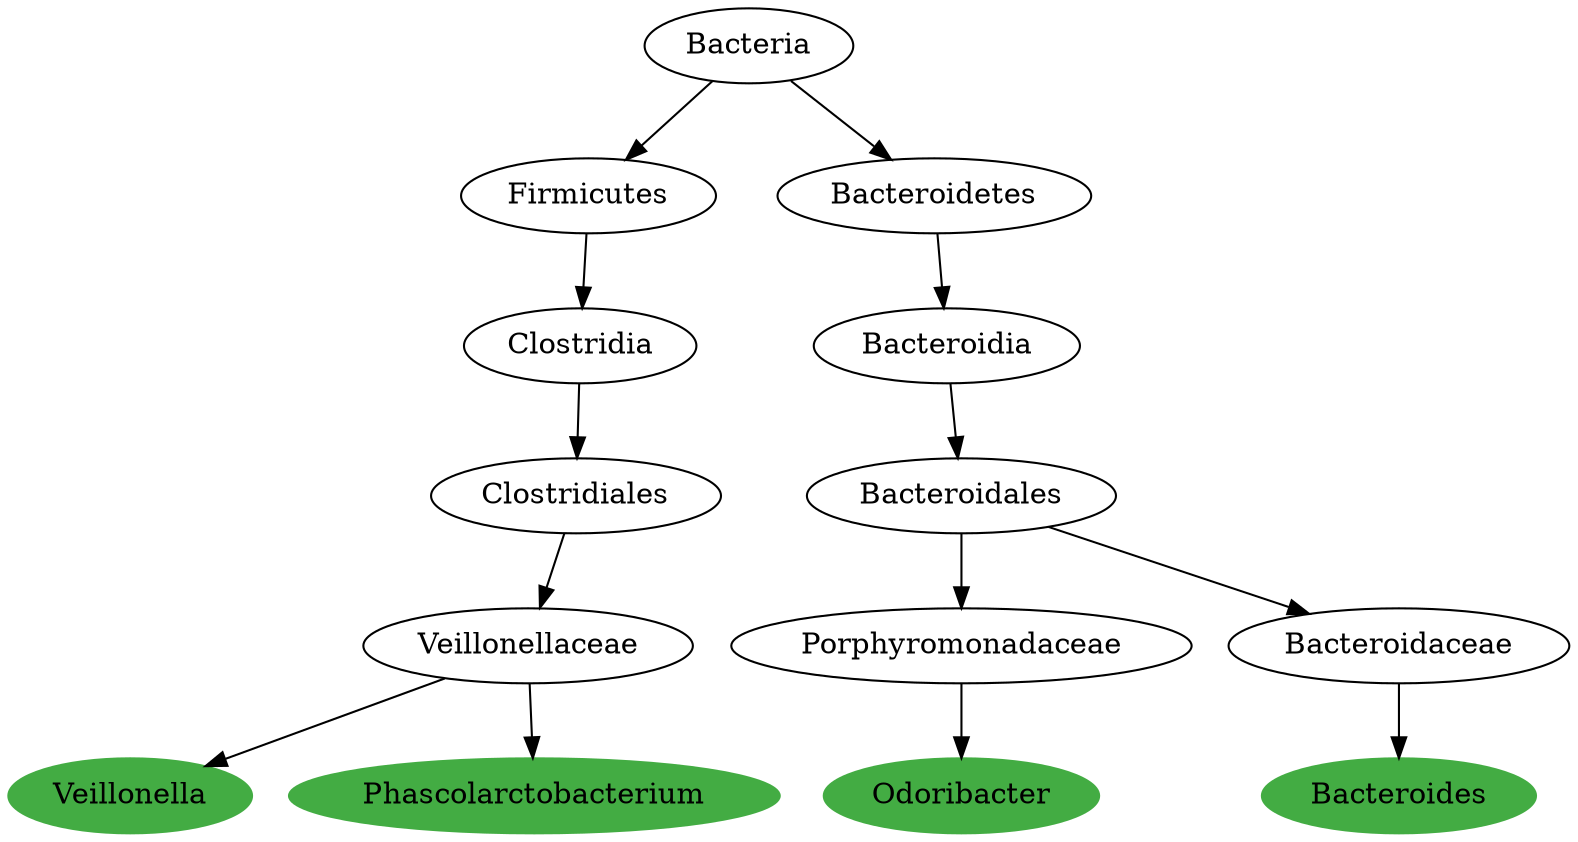 digraph G { 
	VeillonellaceaeVeillonella [label="Veillonella", color="#43AC43", style=filled];
	ClostridialesVeillonellaceae [label="Veillonellaceae"];
	VeillonellaceaeVeillonella [label="Veillonella"];
	ClostridialesVeillonellaceae -> VeillonellaceaeVeillonella;
	ClostridiaClostridiales [label="Clostridiales"];
	ClostridialesVeillonellaceae [label="Veillonellaceae"];
	ClostridiaClostridiales -> ClostridialesVeillonellaceae;
	FirmicutesClostridia [label="Clostridia"];
	ClostridiaClostridiales [label="Clostridiales"];
	FirmicutesClostridia -> ClostridiaClostridiales;
	BacteriaFirmicutes [label="Firmicutes"];
	FirmicutesClostridia [label="Clostridia"];
	BacteriaFirmicutes -> FirmicutesClostridia;
	Bacteria [label="Bacteria"];
	BacteriaFirmicutes [label="Firmicutes"];
	Bacteria -> BacteriaFirmicutes;
	VeillonellaceaePhascolarctobacterium [label="Phascolarctobacterium", color="#43AC43", style=filled];
	ClostridialesVeillonellaceae [label="Veillonellaceae"];
	VeillonellaceaePhascolarctobacterium [label="Phascolarctobacterium"];
	ClostridialesVeillonellaceae -> VeillonellaceaePhascolarctobacterium;
	PorphyromonadaceaeOdoribacter [label="Odoribacter", color="#43AC43", style=filled];
	BacteroidalesPorphyromonadaceae [label="Porphyromonadaceae"];
	PorphyromonadaceaeOdoribacter [label="Odoribacter"];
	BacteroidalesPorphyromonadaceae -> PorphyromonadaceaeOdoribacter;
	BacteroidiaBacteroidales [label="Bacteroidales"];
	BacteroidalesPorphyromonadaceae [label="Porphyromonadaceae"];
	BacteroidiaBacteroidales -> BacteroidalesPorphyromonadaceae;
	BacteroidetesBacteroidia [label="Bacteroidia"];
	BacteroidiaBacteroidales [label="Bacteroidales"];
	BacteroidetesBacteroidia -> BacteroidiaBacteroidales;
	BacteriaBacteroidetes [label="Bacteroidetes"];
	BacteroidetesBacteroidia [label="Bacteroidia"];
	BacteriaBacteroidetes -> BacteroidetesBacteroidia;
	Bacteria [label="Bacteria"];
	BacteriaBacteroidetes [label="Bacteroidetes"];
	Bacteria -> BacteriaBacteroidetes;
	BacteroidaceaeBacteroides [label="Bacteroides", color="#43AC43", style=filled];
	BacteroidalesBacteroidaceae [label="Bacteroidaceae"];
	BacteroidaceaeBacteroides [label="Bacteroides"];
	BacteroidalesBacteroidaceae -> BacteroidaceaeBacteroides;
	BacteroidiaBacteroidales [label="Bacteroidales"];
	BacteroidalesBacteroidaceae [label="Bacteroidaceae"];
	BacteroidiaBacteroidales -> BacteroidalesBacteroidaceae;

 }